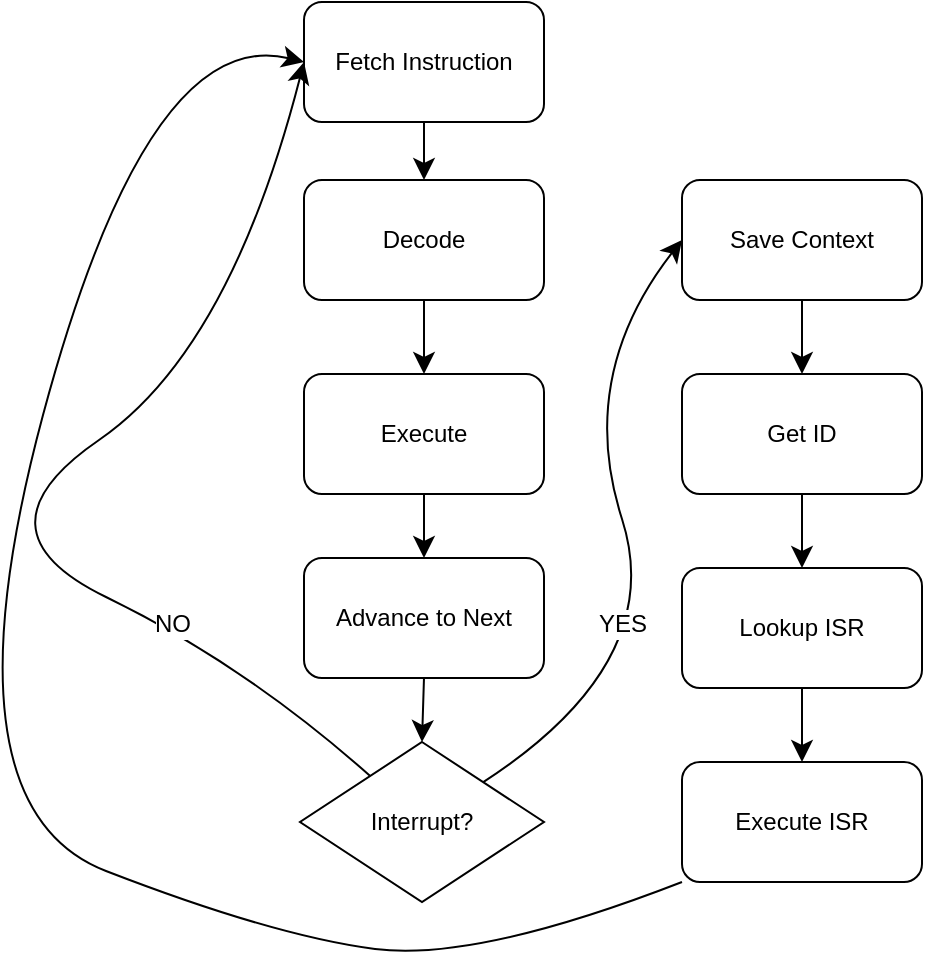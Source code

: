 <mxfile version="26.0.3">
  <diagram name="Page-1" id="GpNWZ2jhenYWpCK9qzDE">
    <mxGraphModel dx="712" dy="1229" grid="0" gridSize="10" guides="1" tooltips="1" connect="1" arrows="1" fold="1" page="0" pageScale="1" pageWidth="850" pageHeight="1100" math="0" shadow="0">
      <root>
        <mxCell id="0" />
        <mxCell id="1" parent="0" />
        <mxCell id="BSTQD-bbKbQBepeTsLoF-14" style="edgeStyle=none;curved=1;rounded=0;orthogonalLoop=1;jettySize=auto;html=1;exitX=0.5;exitY=1;exitDx=0;exitDy=0;entryX=0.5;entryY=0;entryDx=0;entryDy=0;fontSize=12;startSize=8;endSize=8;" edge="1" parent="1" source="BSTQD-bbKbQBepeTsLoF-1" target="BSTQD-bbKbQBepeTsLoF-2">
          <mxGeometry relative="1" as="geometry" />
        </mxCell>
        <mxCell id="BSTQD-bbKbQBepeTsLoF-1" value="Fetch Instruction" style="rounded=1;whiteSpace=wrap;html=1;" vertex="1" parent="1">
          <mxGeometry x="159" y="-35" width="120" height="60" as="geometry" />
        </mxCell>
        <mxCell id="BSTQD-bbKbQBepeTsLoF-15" style="edgeStyle=none;curved=1;rounded=0;orthogonalLoop=1;jettySize=auto;html=1;exitX=0.5;exitY=1;exitDx=0;exitDy=0;entryX=0.5;entryY=0;entryDx=0;entryDy=0;fontSize=12;startSize=8;endSize=8;" edge="1" parent="1" source="BSTQD-bbKbQBepeTsLoF-2" target="BSTQD-bbKbQBepeTsLoF-3">
          <mxGeometry relative="1" as="geometry" />
        </mxCell>
        <mxCell id="BSTQD-bbKbQBepeTsLoF-2" value="Decode" style="rounded=1;whiteSpace=wrap;html=1;" vertex="1" parent="1">
          <mxGeometry x="159" y="54" width="120" height="60" as="geometry" />
        </mxCell>
        <mxCell id="BSTQD-bbKbQBepeTsLoF-16" style="edgeStyle=none;curved=1;rounded=0;orthogonalLoop=1;jettySize=auto;html=1;exitX=0.5;exitY=1;exitDx=0;exitDy=0;entryX=0.5;entryY=0;entryDx=0;entryDy=0;fontSize=12;startSize=8;endSize=8;" edge="1" parent="1" source="BSTQD-bbKbQBepeTsLoF-3" target="BSTQD-bbKbQBepeTsLoF-4">
          <mxGeometry relative="1" as="geometry" />
        </mxCell>
        <mxCell id="BSTQD-bbKbQBepeTsLoF-3" value="Execute" style="rounded=1;whiteSpace=wrap;html=1;" vertex="1" parent="1">
          <mxGeometry x="159" y="151" width="120" height="60" as="geometry" />
        </mxCell>
        <mxCell id="BSTQD-bbKbQBepeTsLoF-17" style="edgeStyle=none;curved=1;rounded=0;orthogonalLoop=1;jettySize=auto;html=1;exitX=0.5;exitY=1;exitDx=0;exitDy=0;entryX=0.5;entryY=0;entryDx=0;entryDy=0;fontSize=12;startSize=8;endSize=8;" edge="1" parent="1" source="BSTQD-bbKbQBepeTsLoF-4" target="BSTQD-bbKbQBepeTsLoF-5">
          <mxGeometry relative="1" as="geometry" />
        </mxCell>
        <mxCell id="BSTQD-bbKbQBepeTsLoF-4" value="Advance to Next" style="rounded=1;whiteSpace=wrap;html=1;" vertex="1" parent="1">
          <mxGeometry x="159" y="243" width="120" height="60" as="geometry" />
        </mxCell>
        <mxCell id="BSTQD-bbKbQBepeTsLoF-10" style="edgeStyle=none;curved=1;rounded=0;orthogonalLoop=1;jettySize=auto;html=1;entryX=0;entryY=0.5;entryDx=0;entryDy=0;fontSize=12;startSize=8;endSize=8;" edge="1" parent="1" source="BSTQD-bbKbQBepeTsLoF-5" target="BSTQD-bbKbQBepeTsLoF-6">
          <mxGeometry relative="1" as="geometry">
            <Array as="points">
              <mxPoint x="341" y="295" />
              <mxPoint x="295" y="152" />
            </Array>
          </mxGeometry>
        </mxCell>
        <mxCell id="BSTQD-bbKbQBepeTsLoF-11" value="YES" style="edgeLabel;html=1;align=center;verticalAlign=middle;resizable=0;points=[];fontSize=12;" vertex="1" connectable="0" parent="BSTQD-bbKbQBepeTsLoF-10">
          <mxGeometry x="-0.214" y="16" relative="1" as="geometry">
            <mxPoint as="offset" />
          </mxGeometry>
        </mxCell>
        <mxCell id="BSTQD-bbKbQBepeTsLoF-12" style="edgeStyle=none;curved=1;rounded=0;orthogonalLoop=1;jettySize=auto;html=1;entryX=0;entryY=0.5;entryDx=0;entryDy=0;fontSize=12;startSize=8;endSize=8;" edge="1" parent="1" source="BSTQD-bbKbQBepeTsLoF-5" target="BSTQD-bbKbQBepeTsLoF-1">
          <mxGeometry relative="1" as="geometry">
            <Array as="points">
              <mxPoint x="129" y="296" />
              <mxPoint x="-9" y="229" />
              <mxPoint x="122" y="139" />
            </Array>
          </mxGeometry>
        </mxCell>
        <mxCell id="BSTQD-bbKbQBepeTsLoF-13" value="NO" style="edgeLabel;html=1;align=center;verticalAlign=middle;resizable=0;points=[];fontSize=12;" vertex="1" connectable="0" parent="BSTQD-bbKbQBepeTsLoF-12">
          <mxGeometry x="-0.54" y="-2" relative="1" as="geometry">
            <mxPoint as="offset" />
          </mxGeometry>
        </mxCell>
        <mxCell id="BSTQD-bbKbQBepeTsLoF-5" value="Interrupt?" style="rhombus;whiteSpace=wrap;html=1;" vertex="1" parent="1">
          <mxGeometry x="157" y="335" width="122" height="80" as="geometry" />
        </mxCell>
        <mxCell id="BSTQD-bbKbQBepeTsLoF-19" style="edgeStyle=none;curved=1;rounded=0;orthogonalLoop=1;jettySize=auto;html=1;exitX=0.5;exitY=1;exitDx=0;exitDy=0;entryX=0.5;entryY=0;entryDx=0;entryDy=0;fontSize=12;startSize=8;endSize=8;" edge="1" parent="1" source="BSTQD-bbKbQBepeTsLoF-6" target="BSTQD-bbKbQBepeTsLoF-7">
          <mxGeometry relative="1" as="geometry" />
        </mxCell>
        <mxCell id="BSTQD-bbKbQBepeTsLoF-6" value="Save Context" style="rounded=1;whiteSpace=wrap;html=1;" vertex="1" parent="1">
          <mxGeometry x="348" y="54" width="120" height="60" as="geometry" />
        </mxCell>
        <mxCell id="BSTQD-bbKbQBepeTsLoF-20" style="edgeStyle=none;curved=1;rounded=0;orthogonalLoop=1;jettySize=auto;html=1;exitX=0.5;exitY=1;exitDx=0;exitDy=0;entryX=0.5;entryY=0;entryDx=0;entryDy=0;fontSize=12;startSize=8;endSize=8;" edge="1" parent="1" source="BSTQD-bbKbQBepeTsLoF-7" target="BSTQD-bbKbQBepeTsLoF-8">
          <mxGeometry relative="1" as="geometry" />
        </mxCell>
        <mxCell id="BSTQD-bbKbQBepeTsLoF-7" value="Get ID" style="rounded=1;whiteSpace=wrap;html=1;" vertex="1" parent="1">
          <mxGeometry x="348" y="151" width="120" height="60" as="geometry" />
        </mxCell>
        <mxCell id="BSTQD-bbKbQBepeTsLoF-21" style="edgeStyle=none;curved=1;rounded=0;orthogonalLoop=1;jettySize=auto;html=1;exitX=0.5;exitY=1;exitDx=0;exitDy=0;entryX=0.5;entryY=0;entryDx=0;entryDy=0;fontSize=12;startSize=8;endSize=8;" edge="1" parent="1" source="BSTQD-bbKbQBepeTsLoF-8" target="BSTQD-bbKbQBepeTsLoF-9">
          <mxGeometry relative="1" as="geometry" />
        </mxCell>
        <mxCell id="BSTQD-bbKbQBepeTsLoF-8" value="Lookup ISR" style="rounded=1;whiteSpace=wrap;html=1;" vertex="1" parent="1">
          <mxGeometry x="348" y="248" width="120" height="60" as="geometry" />
        </mxCell>
        <mxCell id="BSTQD-bbKbQBepeTsLoF-18" style="edgeStyle=none;curved=1;rounded=0;orthogonalLoop=1;jettySize=auto;html=1;exitX=0;exitY=1;exitDx=0;exitDy=0;entryX=0;entryY=0.5;entryDx=0;entryDy=0;fontSize=12;startSize=8;endSize=8;" edge="1" parent="1" source="BSTQD-bbKbQBepeTsLoF-9" target="BSTQD-bbKbQBepeTsLoF-1">
          <mxGeometry relative="1" as="geometry">
            <Array as="points">
              <mxPoint x="245" y="445" />
              <mxPoint x="144" y="432" />
              <mxPoint x="-24" y="367" />
              <mxPoint x="81" y="-24" />
            </Array>
          </mxGeometry>
        </mxCell>
        <mxCell id="BSTQD-bbKbQBepeTsLoF-9" value="Execute ISR" style="rounded=1;whiteSpace=wrap;html=1;" vertex="1" parent="1">
          <mxGeometry x="348" y="345" width="120" height="60" as="geometry" />
        </mxCell>
      </root>
    </mxGraphModel>
  </diagram>
</mxfile>
